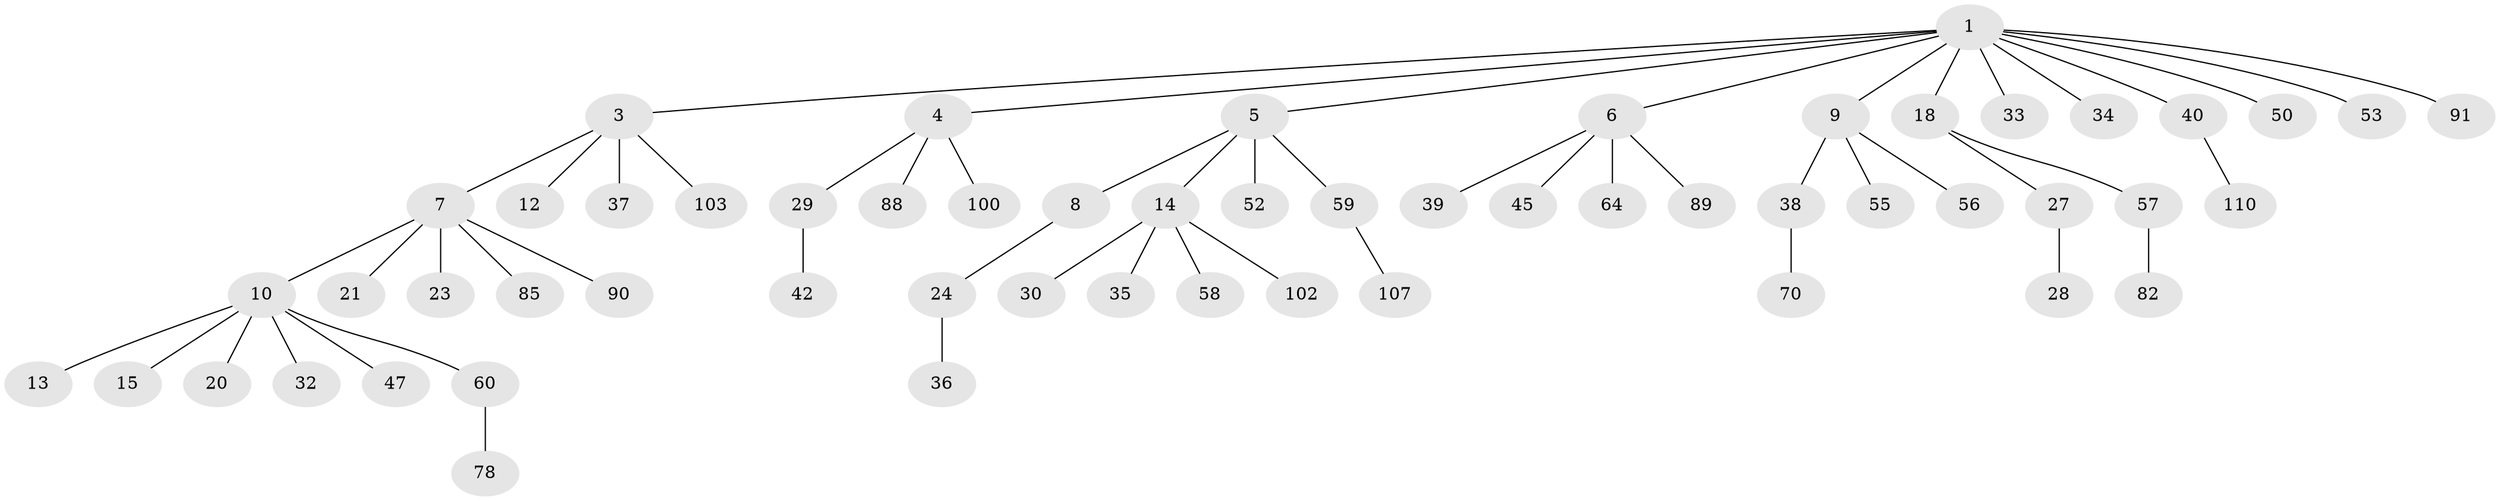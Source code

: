 // original degree distribution, {8: 0.008771929824561403, 6: 0.03508771929824561, 5: 0.017543859649122806, 4: 0.07017543859649122, 2: 0.2543859649122807, 7: 0.008771929824561403, 1: 0.5263157894736842, 3: 0.07894736842105263}
// Generated by graph-tools (version 1.1) at 2025/15/03/09/25 04:15:22]
// undirected, 57 vertices, 56 edges
graph export_dot {
graph [start="1"]
  node [color=gray90,style=filled];
  1 [super="+2"];
  3;
  4;
  5 [super="+41"];
  6;
  7;
  8;
  9 [super="+46+17+26"];
  10 [super="+11+25+61"];
  12 [super="+74"];
  13;
  14 [super="+16+65"];
  15;
  18 [super="+83"];
  20 [super="+80"];
  21;
  23 [super="+79+106"];
  24 [super="+92"];
  27;
  28;
  29;
  30;
  32;
  33 [super="+105+101"];
  34;
  35 [super="+113+99"];
  36 [super="+44"];
  37;
  38 [super="+69"];
  39 [super="+49"];
  40 [super="+68+48+95"];
  42 [super="+75"];
  45 [super="+93+66"];
  47;
  50 [super="+54"];
  52 [super="+67"];
  53;
  55;
  56 [super="+77+63"];
  57;
  58;
  59;
  60;
  64;
  70;
  78;
  82;
  85;
  88;
  89 [super="+94+97"];
  90;
  91;
  100;
  102;
  103;
  107;
  110;
  1 -- 3;
  1 -- 5;
  1 -- 9;
  1 -- 34;
  1 -- 40;
  1 -- 53;
  1 -- 91;
  1 -- 33;
  1 -- 18;
  1 -- 4;
  1 -- 50;
  1 -- 6;
  3 -- 7;
  3 -- 12;
  3 -- 37;
  3 -- 103;
  4 -- 29;
  4 -- 88;
  4 -- 100;
  5 -- 8;
  5 -- 14;
  5 -- 52;
  5 -- 59;
  6 -- 39;
  6 -- 45;
  6 -- 64;
  6 -- 89;
  7 -- 10;
  7 -- 21;
  7 -- 23;
  7 -- 85;
  7 -- 90;
  8 -- 24;
  9 -- 56;
  9 -- 38;
  9 -- 55;
  10 -- 13;
  10 -- 15;
  10 -- 47;
  10 -- 32;
  10 -- 20;
  10 -- 60;
  14 -- 30;
  14 -- 35;
  14 -- 102;
  14 -- 58;
  18 -- 27;
  18 -- 57;
  24 -- 36;
  27 -- 28;
  29 -- 42;
  38 -- 70;
  40 -- 110;
  57 -- 82;
  59 -- 107;
  60 -- 78;
}
